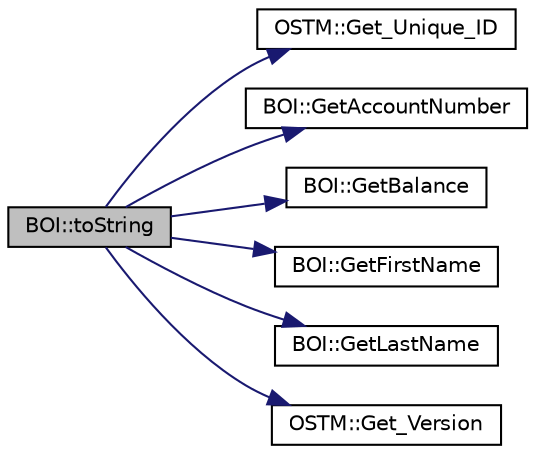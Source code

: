 digraph "BOI::toString"
{
  edge [fontname="Helvetica",fontsize="10",labelfontname="Helvetica",labelfontsize="10"];
  node [fontname="Helvetica",fontsize="10",shape=record];
  rankdir="LR";
  Node1 [label="BOI::toString",height=0.2,width=0.4,color="black", fillcolor="grey75", style="filled", fontcolor="black"];
  Node1 -> Node2 [color="midnightblue",fontsize="10",style="solid",fontname="Helvetica"];
  Node2 [label="OSTM::Get_Unique_ID",height=0.2,width=0.4,color="black", fillcolor="white", style="filled",URL="$class_o_s_t_m.html#a5a01a8b98d16b1d1904ecf9356e7b71d",tooltip="getter for unique id "];
  Node1 -> Node3 [color="midnightblue",fontsize="10",style="solid",fontname="Helvetica"];
  Node3 [label="BOI::GetAccountNumber",height=0.2,width=0.4,color="black", fillcolor="white", style="filled",URL="$class_b_o_i.html#a5b18e1538f3d37835234946cdf9f240f"];
  Node1 -> Node4 [color="midnightblue",fontsize="10",style="solid",fontname="Helvetica"];
  Node4 [label="BOI::GetBalance",height=0.2,width=0.4,color="black", fillcolor="white", style="filled",URL="$class_b_o_i.html#a25b289dece2a1685bb9d1a9332c9be0b"];
  Node1 -> Node5 [color="midnightblue",fontsize="10",style="solid",fontname="Helvetica"];
  Node5 [label="BOI::GetFirstName",height=0.2,width=0.4,color="black", fillcolor="white", style="filled",URL="$class_b_o_i.html#ab4b9d50c6008a666aa4382def580e7d1"];
  Node1 -> Node6 [color="midnightblue",fontsize="10",style="solid",fontname="Helvetica"];
  Node6 [label="BOI::GetLastName",height=0.2,width=0.4,color="black", fillcolor="white", style="filled",URL="$class_b_o_i.html#a37828f3fa4a32f522966e2cad90eaab2"];
  Node1 -> Node7 [color="midnightblue",fontsize="10",style="solid",fontname="Helvetica"];
  Node7 [label="OSTM::Get_Version",height=0.2,width=0.4,color="black", fillcolor="white", style="filled",URL="$class_o_s_t_m.html#a1f1db9d482f22c8e7caa17dfb340626b",tooltip="getter for version number "];
}
